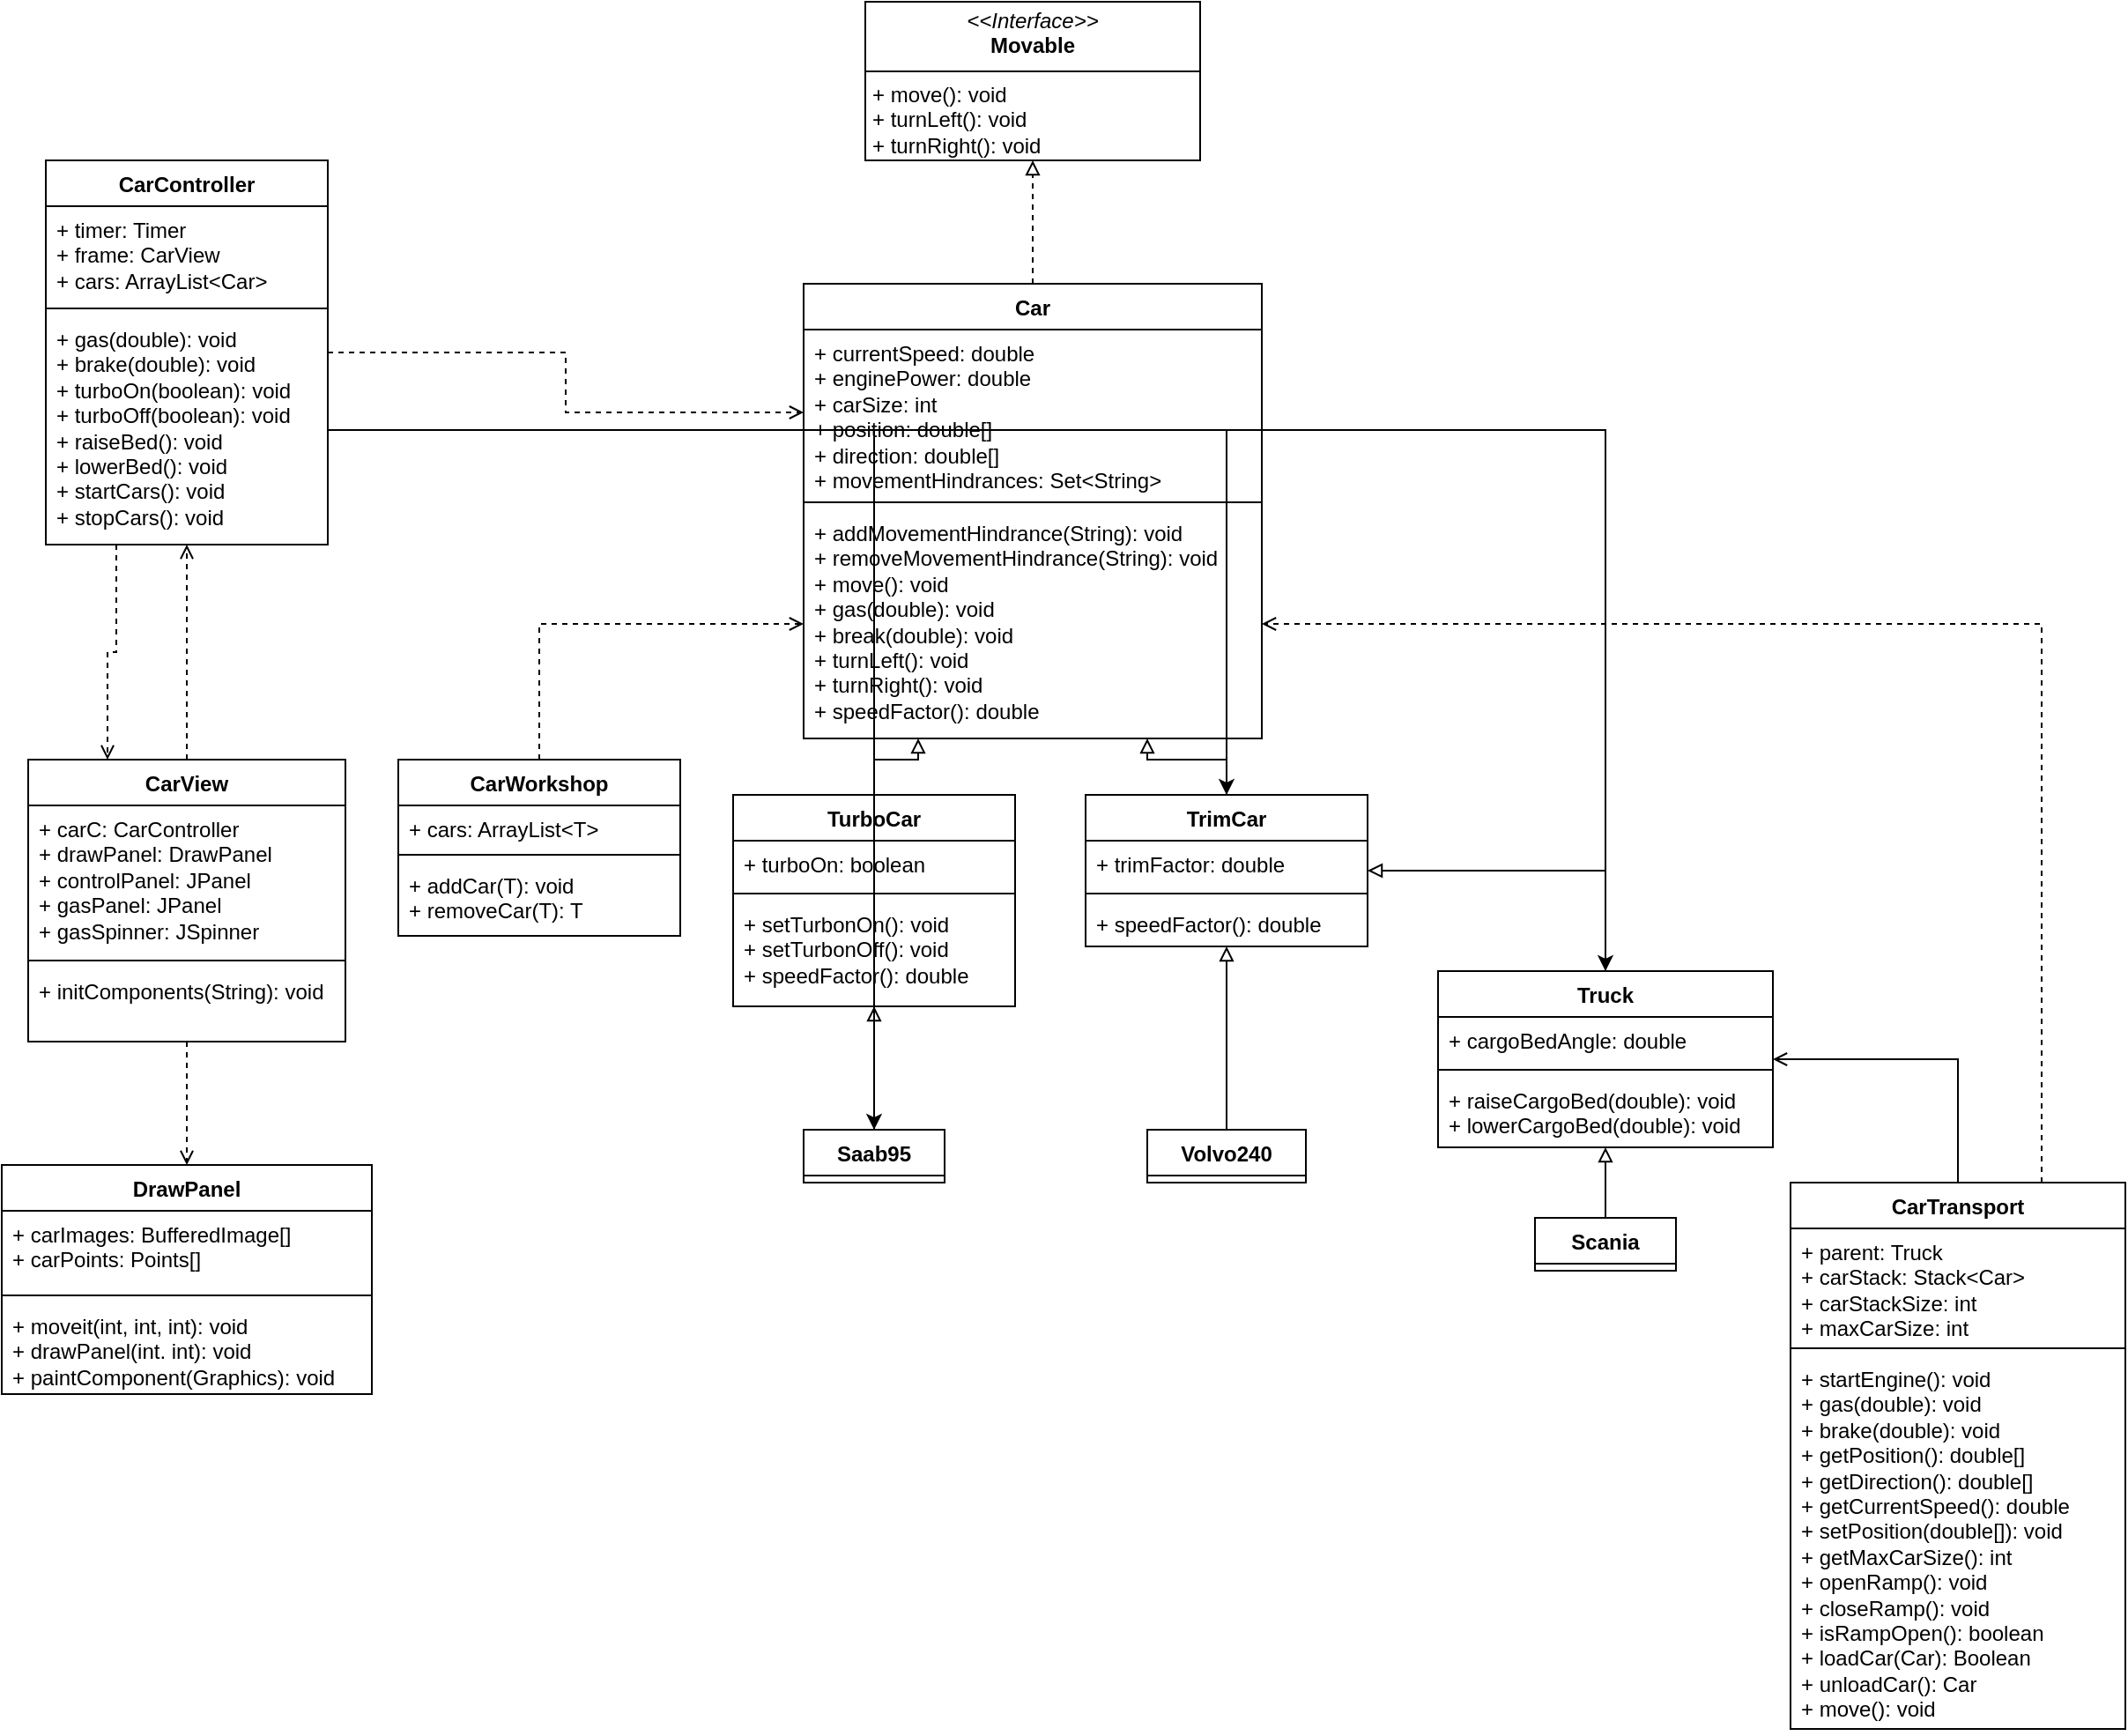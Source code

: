 <mxfile version="26.0.14">
  <diagram name="Page-1" id="e7e014a7-5840-1c2e-5031-d8a46d1fe8dd">
    <mxGraphModel dx="3218" dy="1955" grid="1" gridSize="10" guides="1" tooltips="1" connect="1" arrows="1" fold="1" page="1" pageScale="1" pageWidth="1169" pageHeight="826" background="none" math="0" shadow="0">
      <root>
        <mxCell id="0" />
        <mxCell id="1" parent="0" />
        <mxCell id="U5L8bIT946rRlEJdHNtD-132" style="edgeStyle=orthogonalEdgeStyle;rounded=0;orthogonalLoop=1;jettySize=auto;html=1;exitX=0.5;exitY=0;exitDx=0;exitDy=0;entryX=0.5;entryY=1;entryDx=0;entryDy=0;endArrow=block;endFill=0;dashed=1;" parent="1" source="U5L8bIT946rRlEJdHNtD-73" target="U5L8bIT946rRlEJdHNtD-166" edge="1">
          <mxGeometry relative="1" as="geometry">
            <mxPoint x="570" y="-180" as="targetPoint" />
          </mxGeometry>
        </mxCell>
        <mxCell id="U5L8bIT946rRlEJdHNtD-73" value="Car" style="swimlane;fontStyle=1;align=center;verticalAlign=top;childLayout=stackLayout;horizontal=1;startSize=26;horizontalStack=0;resizeParent=1;resizeParentMax=0;resizeLast=0;collapsible=1;marginBottom=0;whiteSpace=wrap;html=1;" parent="1" vertex="1">
          <mxGeometry x="440" y="-30" width="260" height="258" as="geometry" />
        </mxCell>
        <mxCell id="U5L8bIT946rRlEJdHNtD-74" value="&lt;div&gt;+ currentSpeed: double&lt;/div&gt;&lt;div&gt;+ enginePower: double&lt;/div&gt;&lt;div&gt;+ carSize: int&lt;div&gt;&lt;/div&gt;&lt;div&gt;+ position: double[]&lt;/div&gt;&lt;div&gt;+ direction: double[]&lt;div&gt;+ movementHindrances: Set&amp;lt;String&amp;gt;&lt;/div&gt;&lt;/div&gt;&lt;/div&gt;" style="text;strokeColor=none;fillColor=none;align=left;verticalAlign=top;spacingLeft=4;spacingRight=4;overflow=hidden;rotatable=0;points=[[0,0.5],[1,0.5]];portConstraint=eastwest;whiteSpace=wrap;html=1;" parent="U5L8bIT946rRlEJdHNtD-73" vertex="1">
          <mxGeometry y="26" width="260" height="94" as="geometry" />
        </mxCell>
        <mxCell id="U5L8bIT946rRlEJdHNtD-75" value="" style="line;strokeWidth=1;fillColor=none;align=left;verticalAlign=middle;spacingTop=-1;spacingLeft=3;spacingRight=3;rotatable=0;labelPosition=right;points=[];portConstraint=eastwest;strokeColor=inherit;" parent="U5L8bIT946rRlEJdHNtD-73" vertex="1">
          <mxGeometry y="120" width="260" height="8" as="geometry" />
        </mxCell>
        <mxCell id="U5L8bIT946rRlEJdHNtD-76" value="&lt;div&gt;+ addMovementHindrance(String): void&lt;/div&gt;&lt;div&gt;&lt;div&gt;+ removeMovementHindrance(String): void&lt;br&gt;&lt;div&gt;+ move(): void&lt;/div&gt;&lt;div&gt;&lt;div&gt;+ gas(double): void&lt;/div&gt;&lt;div&gt;&lt;div&gt;+ break(double): void&lt;/div&gt;&lt;div&gt;+ turnLeft(): void&lt;/div&gt;&lt;div&gt;+ turnRight(): void&lt;/div&gt;&lt;/div&gt;+ speedFactor(): double&lt;/div&gt;&lt;/div&gt;&lt;/div&gt;" style="text;strokeColor=none;fillColor=none;align=left;verticalAlign=top;spacingLeft=4;spacingRight=4;overflow=hidden;rotatable=0;points=[[0,0.5],[1,0.5]];portConstraint=eastwest;whiteSpace=wrap;html=1;" parent="U5L8bIT946rRlEJdHNtD-73" vertex="1">
          <mxGeometry y="128" width="260" height="130" as="geometry" />
        </mxCell>
        <mxCell id="U5L8bIT946rRlEJdHNtD-144" style="edgeStyle=orthogonalEdgeStyle;rounded=0;orthogonalLoop=1;jettySize=auto;html=1;exitX=1;exitY=0.5;exitDx=0;exitDy=0;entryX=0;entryY=0.5;entryDx=0;entryDy=0;endArrow=open;endFill=0;dashed=1;" parent="1" source="U5L8bIT946rRlEJdHNtD-78" target="U5L8bIT946rRlEJdHNtD-74" edge="1">
          <mxGeometry relative="1" as="geometry" />
        </mxCell>
        <mxCell id="gGL1FDJAf9ieCwToNdoj-5" style="edgeStyle=orthogonalEdgeStyle;rounded=0;orthogonalLoop=1;jettySize=auto;html=1;exitX=0.25;exitY=1;exitDx=0;exitDy=0;entryX=0.25;entryY=0;entryDx=0;entryDy=0;dashed=1;endArrow=open;endFill=0;" edge="1" parent="1" source="U5L8bIT946rRlEJdHNtD-78" target="U5L8bIT946rRlEJdHNtD-90">
          <mxGeometry relative="1" as="geometry" />
        </mxCell>
        <mxCell id="U5L8bIT946rRlEJdHNtD-78" value="&lt;div&gt;CarController&lt;/div&gt;" style="swimlane;fontStyle=1;align=center;verticalAlign=top;childLayout=stackLayout;horizontal=1;startSize=26;horizontalStack=0;resizeParent=1;resizeParentMax=0;resizeLast=0;collapsible=1;marginBottom=0;whiteSpace=wrap;html=1;" parent="1" vertex="1">
          <mxGeometry x="10" y="-100" width="160" height="218" as="geometry" />
        </mxCell>
        <mxCell id="U5L8bIT946rRlEJdHNtD-79" value="&lt;div&gt;+ timer: Timer&lt;/div&gt;&lt;div&gt;+ frame: CarView&lt;/div&gt;&lt;div&gt;+ cars: ArrayList&amp;lt;Car&amp;gt;&lt;/div&gt;" style="text;strokeColor=none;fillColor=none;align=left;verticalAlign=top;spacingLeft=4;spacingRight=4;overflow=hidden;rotatable=0;points=[[0,0.5],[1,0.5]];portConstraint=eastwest;whiteSpace=wrap;html=1;" parent="U5L8bIT946rRlEJdHNtD-78" vertex="1">
          <mxGeometry y="26" width="160" height="54" as="geometry" />
        </mxCell>
        <mxCell id="U5L8bIT946rRlEJdHNtD-80" value="" style="line;strokeWidth=1;fillColor=none;align=left;verticalAlign=middle;spacingTop=-1;spacingLeft=3;spacingRight=3;rotatable=0;labelPosition=right;points=[];portConstraint=eastwest;strokeColor=inherit;" parent="U5L8bIT946rRlEJdHNtD-78" vertex="1">
          <mxGeometry y="80" width="160" height="8" as="geometry" />
        </mxCell>
        <mxCell id="U5L8bIT946rRlEJdHNtD-81" value="&lt;div&gt;+ gas(double): void&lt;/div&gt;&lt;div&gt;+ brake(double): void&lt;/div&gt;&lt;div&gt;+ turboOn(boolean): void&lt;/div&gt;&lt;div&gt;+ turboOff(boolean): void&lt;/div&gt;&lt;div&gt;+ raiseBed(): void&lt;/div&gt;&lt;div&gt;+ lowerBed(): void&lt;/div&gt;&lt;div&gt;+ startCars(): void&lt;/div&gt;&lt;div&gt;+ stopCars(): void&lt;/div&gt;" style="text;strokeColor=none;fillColor=none;align=left;verticalAlign=top;spacingLeft=4;spacingRight=4;overflow=hidden;rotatable=0;points=[[0,0.5],[1,0.5]];portConstraint=eastwest;whiteSpace=wrap;html=1;" parent="U5L8bIT946rRlEJdHNtD-78" vertex="1">
          <mxGeometry y="88" width="160" height="130" as="geometry" />
        </mxCell>
        <mxCell id="U5L8bIT946rRlEJdHNtD-142" style="edgeStyle=orthogonalEdgeStyle;rounded=0;orthogonalLoop=1;jettySize=auto;html=1;exitX=0.5;exitY=0;exitDx=0;exitDy=0;entryX=1;entryY=0.5;entryDx=0;entryDy=0;endArrow=open;endFill=0;" parent="1" source="U5L8bIT946rRlEJdHNtD-86" target="U5L8bIT946rRlEJdHNtD-134" edge="1">
          <mxGeometry relative="1" as="geometry" />
        </mxCell>
        <mxCell id="U5L8bIT946rRlEJdHNtD-146" style="edgeStyle=orthogonalEdgeStyle;rounded=0;orthogonalLoop=1;jettySize=auto;html=1;exitX=0.75;exitY=0;exitDx=0;exitDy=0;entryX=1;entryY=0.5;entryDx=0;entryDy=0;endArrow=open;endFill=0;dashed=1;" parent="1" source="U5L8bIT946rRlEJdHNtD-86" target="U5L8bIT946rRlEJdHNtD-76" edge="1">
          <mxGeometry relative="1" as="geometry" />
        </mxCell>
        <mxCell id="U5L8bIT946rRlEJdHNtD-86" value="CarTransport" style="swimlane;fontStyle=1;align=center;verticalAlign=top;childLayout=stackLayout;horizontal=1;startSize=26;horizontalStack=0;resizeParent=1;resizeParentMax=0;resizeLast=0;collapsible=1;marginBottom=0;whiteSpace=wrap;html=1;" parent="1" vertex="1">
          <mxGeometry x="1000" y="480" width="190" height="310" as="geometry" />
        </mxCell>
        <mxCell id="U5L8bIT946rRlEJdHNtD-87" value="&lt;div&gt;+ parent: Truck&lt;/div&gt;&lt;div&gt;+ carStack: Stack&amp;lt;Car&amp;gt;&lt;/div&gt;&lt;div&gt;+ carStackSize: int&lt;/div&gt;&lt;div&gt;+ maxCarSize: int&lt;/div&gt;" style="text;strokeColor=none;fillColor=none;align=left;verticalAlign=top;spacingLeft=4;spacingRight=4;overflow=hidden;rotatable=0;points=[[0,0.5],[1,0.5]];portConstraint=eastwest;whiteSpace=wrap;html=1;" parent="U5L8bIT946rRlEJdHNtD-86" vertex="1">
          <mxGeometry y="26" width="190" height="64" as="geometry" />
        </mxCell>
        <mxCell id="U5L8bIT946rRlEJdHNtD-88" value="" style="line;strokeWidth=1;fillColor=none;align=left;verticalAlign=middle;spacingTop=-1;spacingLeft=3;spacingRight=3;rotatable=0;labelPosition=right;points=[];portConstraint=eastwest;strokeColor=inherit;" parent="U5L8bIT946rRlEJdHNtD-86" vertex="1">
          <mxGeometry y="90" width="190" height="8" as="geometry" />
        </mxCell>
        <mxCell id="U5L8bIT946rRlEJdHNtD-89" value="&lt;div&gt;+ startEngine(): void&lt;/div&gt;&lt;div&gt;+ gas(double): void&lt;/div&gt;&lt;div&gt;+ brake(double): void&lt;/div&gt;&lt;div&gt;+ getPosition(): double[]&lt;/div&gt;&lt;div&gt;&lt;div&gt;&lt;/div&gt;&lt;div&gt;+ getDirection(): double[]&lt;/div&gt;&lt;div&gt;&lt;div&gt;&lt;/div&gt;&lt;div&gt;+ getCurrentSpeed(): double&lt;/div&gt;&lt;div&gt;&lt;div&gt;&lt;/div&gt;&lt;div&gt;+ setPosition(double[]): void&lt;/div&gt;+ getMaxCarSize(): int&lt;/div&gt;&lt;div&gt;+ openRamp(): void&lt;/div&gt;&lt;div&gt;+ closeRamp(): void&lt;/div&gt;&lt;div&gt;+ isRampOpen(): boolean&lt;/div&gt;&lt;div&gt;+ loadCar(Car): Boolean&lt;/div&gt;&lt;div&gt;+ unloadCar(): Car&lt;/div&gt;&lt;div&gt;+ move(): void&lt;/div&gt;&lt;/div&gt;&lt;/div&gt;" style="text;strokeColor=none;fillColor=none;align=left;verticalAlign=top;spacingLeft=4;spacingRight=4;overflow=hidden;rotatable=0;points=[[0,0.5],[1,0.5]];portConstraint=eastwest;whiteSpace=wrap;html=1;" parent="U5L8bIT946rRlEJdHNtD-86" vertex="1">
          <mxGeometry y="98" width="190" height="212" as="geometry" />
        </mxCell>
        <mxCell id="U5L8bIT946rRlEJdHNtD-145" style="edgeStyle=orthogonalEdgeStyle;rounded=0;orthogonalLoop=1;jettySize=auto;html=1;exitX=0.5;exitY=0;exitDx=0;exitDy=0;entryX=0.5;entryY=1;entryDx=0;entryDy=0;endArrow=open;endFill=0;dashed=1;" parent="1" source="U5L8bIT946rRlEJdHNtD-90" target="U5L8bIT946rRlEJdHNtD-78" edge="1">
          <mxGeometry relative="1" as="geometry" />
        </mxCell>
        <mxCell id="gGL1FDJAf9ieCwToNdoj-7" style="edgeStyle=orthogonalEdgeStyle;rounded=0;orthogonalLoop=1;jettySize=auto;html=1;dashed=1;endArrow=open;endFill=0;" edge="1" parent="1" source="U5L8bIT946rRlEJdHNtD-90" target="U5L8bIT946rRlEJdHNtD-98">
          <mxGeometry relative="1" as="geometry" />
        </mxCell>
        <mxCell id="U5L8bIT946rRlEJdHNtD-90" value="CarView" style="swimlane;fontStyle=1;align=center;verticalAlign=top;childLayout=stackLayout;horizontal=1;startSize=26;horizontalStack=0;resizeParent=1;resizeParentMax=0;resizeLast=0;collapsible=1;marginBottom=0;whiteSpace=wrap;html=1;" parent="1" vertex="1">
          <mxGeometry y="240" width="180" height="160" as="geometry" />
        </mxCell>
        <mxCell id="U5L8bIT946rRlEJdHNtD-91" value="&lt;div&gt;+ carC: CarController&lt;/div&gt;&lt;div&gt;+ drawPanel: DrawPanel&lt;/div&gt;&lt;div&gt;+ controlPanel: JPanel&lt;/div&gt;&lt;div&gt;&lt;div&gt;+ gasPanel: JPanel&lt;/div&gt;&lt;div&gt;&lt;div&gt;+ gasSpinner: JSpinner&lt;/div&gt;&lt;br&gt;&lt;/div&gt;&lt;/div&gt;" style="text;strokeColor=none;fillColor=none;align=left;verticalAlign=top;spacingLeft=4;spacingRight=4;overflow=hidden;rotatable=0;points=[[0,0.5],[1,0.5]];portConstraint=eastwest;whiteSpace=wrap;html=1;" parent="U5L8bIT946rRlEJdHNtD-90" vertex="1">
          <mxGeometry y="26" width="180" height="84" as="geometry" />
        </mxCell>
        <mxCell id="U5L8bIT946rRlEJdHNtD-92" value="" style="line;strokeWidth=1;fillColor=none;align=left;verticalAlign=middle;spacingTop=-1;spacingLeft=3;spacingRight=3;rotatable=0;labelPosition=right;points=[];portConstraint=eastwest;strokeColor=inherit;" parent="U5L8bIT946rRlEJdHNtD-90" vertex="1">
          <mxGeometry y="110" width="180" height="8" as="geometry" />
        </mxCell>
        <mxCell id="U5L8bIT946rRlEJdHNtD-93" value="&lt;div&gt;+ initComponents(String): void&lt;/div&gt;" style="text;strokeColor=none;fillColor=none;align=left;verticalAlign=top;spacingLeft=4;spacingRight=4;overflow=hidden;rotatable=0;points=[[0,0.5],[1,0.5]];portConstraint=eastwest;whiteSpace=wrap;html=1;" parent="U5L8bIT946rRlEJdHNtD-90" vertex="1">
          <mxGeometry y="118" width="180" height="42" as="geometry" />
        </mxCell>
        <mxCell id="U5L8bIT946rRlEJdHNtD-143" style="edgeStyle=orthogonalEdgeStyle;rounded=0;orthogonalLoop=1;jettySize=auto;html=1;exitX=0.5;exitY=0;exitDx=0;exitDy=0;entryX=0;entryY=0.5;entryDx=0;entryDy=0;endArrow=open;endFill=0;dashed=1;" parent="1" source="U5L8bIT946rRlEJdHNtD-94" target="U5L8bIT946rRlEJdHNtD-76" edge="1">
          <mxGeometry relative="1" as="geometry">
            <mxPoint x="480" y="180" as="targetPoint" />
          </mxGeometry>
        </mxCell>
        <mxCell id="U5L8bIT946rRlEJdHNtD-94" value="CarWorkshop" style="swimlane;fontStyle=1;align=center;verticalAlign=top;childLayout=stackLayout;horizontal=1;startSize=26;horizontalStack=0;resizeParent=1;resizeParentMax=0;resizeLast=0;collapsible=1;marginBottom=0;whiteSpace=wrap;html=1;" parent="1" vertex="1">
          <mxGeometry x="210" y="240" width="160" height="100" as="geometry" />
        </mxCell>
        <mxCell id="U5L8bIT946rRlEJdHNtD-95" value="&lt;div&gt;+ cars: ArrayList&amp;lt;T&amp;gt;&lt;/div&gt;" style="text;strokeColor=none;fillColor=none;align=left;verticalAlign=top;spacingLeft=4;spacingRight=4;overflow=hidden;rotatable=0;points=[[0,0.5],[1,0.5]];portConstraint=eastwest;whiteSpace=wrap;html=1;" parent="U5L8bIT946rRlEJdHNtD-94" vertex="1">
          <mxGeometry y="26" width="160" height="24" as="geometry" />
        </mxCell>
        <mxCell id="U5L8bIT946rRlEJdHNtD-96" value="" style="line;strokeWidth=1;fillColor=none;align=left;verticalAlign=middle;spacingTop=-1;spacingLeft=3;spacingRight=3;rotatable=0;labelPosition=right;points=[];portConstraint=eastwest;strokeColor=inherit;" parent="U5L8bIT946rRlEJdHNtD-94" vertex="1">
          <mxGeometry y="50" width="160" height="8" as="geometry" />
        </mxCell>
        <mxCell id="U5L8bIT946rRlEJdHNtD-97" value="&lt;div&gt;+ addCar(T): void&lt;/div&gt;&lt;div&gt;+ removeCar(T): T&lt;/div&gt;" style="text;strokeColor=none;fillColor=none;align=left;verticalAlign=top;spacingLeft=4;spacingRight=4;overflow=hidden;rotatable=0;points=[[0,0.5],[1,0.5]];portConstraint=eastwest;whiteSpace=wrap;html=1;" parent="U5L8bIT946rRlEJdHNtD-94" vertex="1">
          <mxGeometry y="58" width="160" height="42" as="geometry" />
        </mxCell>
        <mxCell id="U5L8bIT946rRlEJdHNtD-98" value="DrawPanel" style="swimlane;fontStyle=1;align=center;verticalAlign=top;childLayout=stackLayout;horizontal=1;startSize=26;horizontalStack=0;resizeParent=1;resizeParentMax=0;resizeLast=0;collapsible=1;marginBottom=0;whiteSpace=wrap;html=1;" parent="1" vertex="1">
          <mxGeometry x="-15" y="470" width="210" height="130" as="geometry" />
        </mxCell>
        <mxCell id="U5L8bIT946rRlEJdHNtD-99" value="&lt;div&gt;+ carImages: BufferedImage[]&lt;/div&gt;&lt;div&gt;+ carPoints: Points[]&lt;/div&gt;" style="text;strokeColor=none;fillColor=none;align=left;verticalAlign=top;spacingLeft=4;spacingRight=4;overflow=hidden;rotatable=0;points=[[0,0.5],[1,0.5]];portConstraint=eastwest;whiteSpace=wrap;html=1;" parent="U5L8bIT946rRlEJdHNtD-98" vertex="1">
          <mxGeometry y="26" width="210" height="44" as="geometry" />
        </mxCell>
        <mxCell id="U5L8bIT946rRlEJdHNtD-100" value="" style="line;strokeWidth=1;fillColor=none;align=left;verticalAlign=middle;spacingTop=-1;spacingLeft=3;spacingRight=3;rotatable=0;labelPosition=right;points=[];portConstraint=eastwest;strokeColor=inherit;" parent="U5L8bIT946rRlEJdHNtD-98" vertex="1">
          <mxGeometry y="70" width="210" height="8" as="geometry" />
        </mxCell>
        <mxCell id="U5L8bIT946rRlEJdHNtD-101" value="&lt;div&gt;+ moveit(int, int, int): void&lt;/div&gt;&lt;div&gt;+ drawPanel(int. int): void&lt;/div&gt;&lt;div&gt;+ paintComponent(Graphics): void&lt;/div&gt;" style="text;strokeColor=none;fillColor=none;align=left;verticalAlign=top;spacingLeft=4;spacingRight=4;overflow=hidden;rotatable=0;points=[[0,0.5],[1,0.5]];portConstraint=eastwest;whiteSpace=wrap;html=1;" parent="U5L8bIT946rRlEJdHNtD-98" vertex="1">
          <mxGeometry y="78" width="210" height="52" as="geometry" />
        </mxCell>
        <mxCell id="U5L8bIT946rRlEJdHNtD-130" style="edgeStyle=orthogonalEdgeStyle;rounded=0;orthogonalLoop=1;jettySize=auto;html=1;exitX=0.5;exitY=0;exitDx=0;exitDy=0;entryX=0.5;entryY=1;entryDx=0;entryDy=0;endArrow=block;endFill=0;" parent="1" source="U5L8bIT946rRlEJdHNtD-103" target="U5L8bIT946rRlEJdHNtD-115" edge="1">
          <mxGeometry relative="1" as="geometry" />
        </mxCell>
        <mxCell id="U5L8bIT946rRlEJdHNtD-103" value="Saab95" style="swimlane;fontStyle=1;align=center;verticalAlign=top;childLayout=stackLayout;horizontal=1;startSize=26;horizontalStack=0;resizeParent=1;resizeParentMax=0;resizeLast=0;collapsible=1;marginBottom=0;whiteSpace=wrap;html=1;" parent="1" vertex="1" collapsed="1">
          <mxGeometry x="440" y="450" width="80" height="30" as="geometry">
            <mxRectangle x="400" y="360" width="160" height="86" as="alternateBounds" />
          </mxGeometry>
        </mxCell>
        <mxCell id="U5L8bIT946rRlEJdHNtD-104" value="+ field: type" style="text;strokeColor=none;fillColor=none;align=left;verticalAlign=top;spacingLeft=4;spacingRight=4;overflow=hidden;rotatable=0;points=[[0,0.5],[1,0.5]];portConstraint=eastwest;whiteSpace=wrap;html=1;" parent="U5L8bIT946rRlEJdHNtD-103" vertex="1">
          <mxGeometry y="26" width="160" height="26" as="geometry" />
        </mxCell>
        <mxCell id="U5L8bIT946rRlEJdHNtD-105" value="" style="line;strokeWidth=1;fillColor=none;align=left;verticalAlign=middle;spacingTop=-1;spacingLeft=3;spacingRight=3;rotatable=0;labelPosition=right;points=[];portConstraint=eastwest;strokeColor=inherit;" parent="U5L8bIT946rRlEJdHNtD-103" vertex="1">
          <mxGeometry y="52" width="160" height="8" as="geometry" />
        </mxCell>
        <mxCell id="U5L8bIT946rRlEJdHNtD-106" value="+ method(type): type" style="text;strokeColor=none;fillColor=none;align=left;verticalAlign=top;spacingLeft=4;spacingRight=4;overflow=hidden;rotatable=0;points=[[0,0.5],[1,0.5]];portConstraint=eastwest;whiteSpace=wrap;html=1;" parent="U5L8bIT946rRlEJdHNtD-103" vertex="1">
          <mxGeometry y="60" width="160" height="26" as="geometry" />
        </mxCell>
        <mxCell id="U5L8bIT946rRlEJdHNtD-140" style="edgeStyle=orthogonalEdgeStyle;rounded=0;orthogonalLoop=1;jettySize=auto;html=1;exitX=0.5;exitY=0;exitDx=0;exitDy=0;entryX=0.5;entryY=1;entryDx=0;entryDy=0;endArrow=block;endFill=0;" parent="1" source="U5L8bIT946rRlEJdHNtD-107" target="U5L8bIT946rRlEJdHNtD-134" edge="1">
          <mxGeometry relative="1" as="geometry" />
        </mxCell>
        <mxCell id="U5L8bIT946rRlEJdHNtD-107" value="Scania" style="swimlane;fontStyle=1;align=center;verticalAlign=top;childLayout=stackLayout;horizontal=1;startSize=26;horizontalStack=0;resizeParent=1;resizeParentMax=0;resizeLast=0;collapsible=1;marginBottom=0;whiteSpace=wrap;html=1;" parent="1" vertex="1" collapsed="1">
          <mxGeometry x="855" y="500" width="80" height="30" as="geometry">
            <mxRectangle x="800" y="480" width="160" height="86" as="alternateBounds" />
          </mxGeometry>
        </mxCell>
        <mxCell id="U5L8bIT946rRlEJdHNtD-108" value="+ field: type" style="text;strokeColor=none;fillColor=none;align=left;verticalAlign=top;spacingLeft=4;spacingRight=4;overflow=hidden;rotatable=0;points=[[0,0.5],[1,0.5]];portConstraint=eastwest;whiteSpace=wrap;html=1;" parent="U5L8bIT946rRlEJdHNtD-107" vertex="1">
          <mxGeometry y="26" width="160" height="26" as="geometry" />
        </mxCell>
        <mxCell id="U5L8bIT946rRlEJdHNtD-109" value="" style="line;strokeWidth=1;fillColor=none;align=left;verticalAlign=middle;spacingTop=-1;spacingLeft=3;spacingRight=3;rotatable=0;labelPosition=right;points=[];portConstraint=eastwest;strokeColor=inherit;" parent="U5L8bIT946rRlEJdHNtD-107" vertex="1">
          <mxGeometry y="52" width="160" height="8" as="geometry" />
        </mxCell>
        <mxCell id="U5L8bIT946rRlEJdHNtD-110" value="+ method(type): type" style="text;strokeColor=none;fillColor=none;align=left;verticalAlign=top;spacingLeft=4;spacingRight=4;overflow=hidden;rotatable=0;points=[[0,0.5],[1,0.5]];portConstraint=eastwest;whiteSpace=wrap;html=1;" parent="U5L8bIT946rRlEJdHNtD-107" vertex="1">
          <mxGeometry y="60" width="160" height="26" as="geometry" />
        </mxCell>
        <mxCell id="U5L8bIT946rRlEJdHNtD-128" style="edgeStyle=orthogonalEdgeStyle;rounded=0;orthogonalLoop=1;jettySize=auto;html=1;exitX=0.5;exitY=0;exitDx=0;exitDy=0;entryX=0.75;entryY=1;entryDx=0;entryDy=0;endArrow=block;endFill=0;" parent="1" source="U5L8bIT946rRlEJdHNtD-111" target="U5L8bIT946rRlEJdHNtD-73" edge="1">
          <mxGeometry relative="1" as="geometry" />
        </mxCell>
        <mxCell id="U5L8bIT946rRlEJdHNtD-111" value="TrimCar" style="swimlane;fontStyle=1;align=center;verticalAlign=top;childLayout=stackLayout;horizontal=1;startSize=26;horizontalStack=0;resizeParent=1;resizeParentMax=0;resizeLast=0;collapsible=1;marginBottom=0;whiteSpace=wrap;html=1;" parent="1" vertex="1">
          <mxGeometry x="600" y="260" width="160" height="86" as="geometry" />
        </mxCell>
        <mxCell id="U5L8bIT946rRlEJdHNtD-112" value="+ trimFactor: double" style="text;strokeColor=none;fillColor=none;align=left;verticalAlign=top;spacingLeft=4;spacingRight=4;overflow=hidden;rotatable=0;points=[[0,0.5],[1,0.5]];portConstraint=eastwest;whiteSpace=wrap;html=1;" parent="U5L8bIT946rRlEJdHNtD-111" vertex="1">
          <mxGeometry y="26" width="160" height="26" as="geometry" />
        </mxCell>
        <mxCell id="U5L8bIT946rRlEJdHNtD-113" value="" style="line;strokeWidth=1;fillColor=none;align=left;verticalAlign=middle;spacingTop=-1;spacingLeft=3;spacingRight=3;rotatable=0;labelPosition=right;points=[];portConstraint=eastwest;strokeColor=inherit;" parent="U5L8bIT946rRlEJdHNtD-111" vertex="1">
          <mxGeometry y="52" width="160" height="8" as="geometry" />
        </mxCell>
        <mxCell id="U5L8bIT946rRlEJdHNtD-114" value="+ speedFactor(): double" style="text;strokeColor=none;fillColor=none;align=left;verticalAlign=top;spacingLeft=4;spacingRight=4;overflow=hidden;rotatable=0;points=[[0,0.5],[1,0.5]];portConstraint=eastwest;whiteSpace=wrap;html=1;" parent="U5L8bIT946rRlEJdHNtD-111" vertex="1">
          <mxGeometry y="60" width="160" height="26" as="geometry" />
        </mxCell>
        <mxCell id="U5L8bIT946rRlEJdHNtD-129" style="edgeStyle=orthogonalEdgeStyle;rounded=0;orthogonalLoop=1;jettySize=auto;html=1;exitX=0.5;exitY=0;exitDx=0;exitDy=0;entryX=0.25;entryY=1;entryDx=0;entryDy=0;endArrow=block;endFill=0;" parent="1" source="U5L8bIT946rRlEJdHNtD-115" target="U5L8bIT946rRlEJdHNtD-73" edge="1">
          <mxGeometry relative="1" as="geometry" />
        </mxCell>
        <mxCell id="U5L8bIT946rRlEJdHNtD-115" value="TurboCar" style="swimlane;fontStyle=1;align=center;verticalAlign=top;childLayout=stackLayout;horizontal=1;startSize=26;horizontalStack=0;resizeParent=1;resizeParentMax=0;resizeLast=0;collapsible=1;marginBottom=0;whiteSpace=wrap;html=1;" parent="1" vertex="1">
          <mxGeometry x="400" y="260" width="160" height="120" as="geometry" />
        </mxCell>
        <mxCell id="U5L8bIT946rRlEJdHNtD-116" value="+ turboOn: boolean" style="text;strokeColor=none;fillColor=none;align=left;verticalAlign=top;spacingLeft=4;spacingRight=4;overflow=hidden;rotatable=0;points=[[0,0.5],[1,0.5]];portConstraint=eastwest;whiteSpace=wrap;html=1;" parent="U5L8bIT946rRlEJdHNtD-115" vertex="1">
          <mxGeometry y="26" width="160" height="26" as="geometry" />
        </mxCell>
        <mxCell id="U5L8bIT946rRlEJdHNtD-117" value="" style="line;strokeWidth=1;fillColor=none;align=left;verticalAlign=middle;spacingTop=-1;spacingLeft=3;spacingRight=3;rotatable=0;labelPosition=right;points=[];portConstraint=eastwest;strokeColor=inherit;" parent="U5L8bIT946rRlEJdHNtD-115" vertex="1">
          <mxGeometry y="52" width="160" height="8" as="geometry" />
        </mxCell>
        <mxCell id="U5L8bIT946rRlEJdHNtD-118" value="&lt;div&gt;+ setTurbonOn(): void&lt;/div&gt;&lt;div&gt;+ setTurbonOff(): void&lt;/div&gt;&lt;div&gt;+ speedFactor(): double&lt;/div&gt;" style="text;strokeColor=none;fillColor=none;align=left;verticalAlign=top;spacingLeft=4;spacingRight=4;overflow=hidden;rotatable=0;points=[[0,0.5],[1,0.5]];portConstraint=eastwest;whiteSpace=wrap;html=1;" parent="U5L8bIT946rRlEJdHNtD-115" vertex="1">
          <mxGeometry y="60" width="160" height="60" as="geometry" />
        </mxCell>
        <mxCell id="U5L8bIT946rRlEJdHNtD-133" style="edgeStyle=orthogonalEdgeStyle;rounded=0;orthogonalLoop=1;jettySize=auto;html=1;exitX=0.5;exitY=0;exitDx=0;exitDy=0;entryX=0.5;entryY=1;entryDx=0;entryDy=0;endArrow=block;endFill=0;" parent="1" source="U5L8bIT946rRlEJdHNtD-119" target="U5L8bIT946rRlEJdHNtD-111" edge="1">
          <mxGeometry relative="1" as="geometry">
            <mxPoint x="690" y="340" as="targetPoint" />
          </mxGeometry>
        </mxCell>
        <mxCell id="U5L8bIT946rRlEJdHNtD-119" value="Volvo240" style="swimlane;fontStyle=1;align=center;verticalAlign=top;childLayout=stackLayout;horizontal=1;startSize=26;horizontalStack=0;resizeParent=1;resizeParentMax=0;resizeLast=0;collapsible=1;marginBottom=0;whiteSpace=wrap;html=1;" parent="1" vertex="1" collapsed="1">
          <mxGeometry x="635" y="450" width="90" height="30" as="geometry">
            <mxRectangle x="600" y="360" width="160" height="86" as="alternateBounds" />
          </mxGeometry>
        </mxCell>
        <mxCell id="U5L8bIT946rRlEJdHNtD-120" value="+ field: type" style="text;strokeColor=none;fillColor=none;align=left;verticalAlign=top;spacingLeft=4;spacingRight=4;overflow=hidden;rotatable=0;points=[[0,0.5],[1,0.5]];portConstraint=eastwest;whiteSpace=wrap;html=1;" parent="U5L8bIT946rRlEJdHNtD-119" vertex="1">
          <mxGeometry y="26" width="160" height="26" as="geometry" />
        </mxCell>
        <mxCell id="U5L8bIT946rRlEJdHNtD-121" value="" style="line;strokeWidth=1;fillColor=none;align=left;verticalAlign=middle;spacingTop=-1;spacingLeft=3;spacingRight=3;rotatable=0;labelPosition=right;points=[];portConstraint=eastwest;strokeColor=inherit;" parent="U5L8bIT946rRlEJdHNtD-119" vertex="1">
          <mxGeometry y="52" width="160" height="8" as="geometry" />
        </mxCell>
        <mxCell id="U5L8bIT946rRlEJdHNtD-122" value="+ method(type): type" style="text;strokeColor=none;fillColor=none;align=left;verticalAlign=top;spacingLeft=4;spacingRight=4;overflow=hidden;rotatable=0;points=[[0,0.5],[1,0.5]];portConstraint=eastwest;whiteSpace=wrap;html=1;" parent="U5L8bIT946rRlEJdHNtD-119" vertex="1">
          <mxGeometry y="60" width="160" height="26" as="geometry" />
        </mxCell>
        <mxCell id="U5L8bIT946rRlEJdHNtD-141" style="edgeStyle=orthogonalEdgeStyle;rounded=0;orthogonalLoop=1;jettySize=auto;html=1;exitX=0.5;exitY=0;exitDx=0;exitDy=0;entryX=1;entryY=0.5;entryDx=0;entryDy=0;endArrow=block;endFill=0;" parent="1" source="U5L8bIT946rRlEJdHNtD-134" target="U5L8bIT946rRlEJdHNtD-111" edge="1">
          <mxGeometry relative="1" as="geometry" />
        </mxCell>
        <mxCell id="U5L8bIT946rRlEJdHNtD-134" value="Truck" style="swimlane;fontStyle=1;align=center;verticalAlign=top;childLayout=stackLayout;horizontal=1;startSize=26;horizontalStack=0;resizeParent=1;resizeParentMax=0;resizeLast=0;collapsible=1;marginBottom=0;whiteSpace=wrap;html=1;" parent="1" vertex="1">
          <mxGeometry x="800" y="360" width="190" height="100" as="geometry" />
        </mxCell>
        <mxCell id="U5L8bIT946rRlEJdHNtD-135" value="+ cargoBedAngle: double&lt;span style=&quot;white-space: pre;&quot;&gt;&#x9;&lt;/span&gt;" style="text;strokeColor=none;fillColor=none;align=left;verticalAlign=top;spacingLeft=4;spacingRight=4;overflow=hidden;rotatable=0;points=[[0,0.5],[1,0.5]];portConstraint=eastwest;whiteSpace=wrap;html=1;" parent="U5L8bIT946rRlEJdHNtD-134" vertex="1">
          <mxGeometry y="26" width="190" height="26" as="geometry" />
        </mxCell>
        <mxCell id="U5L8bIT946rRlEJdHNtD-136" value="" style="line;strokeWidth=1;fillColor=none;align=left;verticalAlign=middle;spacingTop=-1;spacingLeft=3;spacingRight=3;rotatable=0;labelPosition=right;points=[];portConstraint=eastwest;strokeColor=inherit;" parent="U5L8bIT946rRlEJdHNtD-134" vertex="1">
          <mxGeometry y="52" width="190" height="8" as="geometry" />
        </mxCell>
        <mxCell id="U5L8bIT946rRlEJdHNtD-137" value="&lt;div&gt;+ raiseCargoBed(double): void&lt;br&gt;&lt;/div&gt;&lt;div&gt;+ lowerCargoBed(double): void&lt;/div&gt;" style="text;strokeColor=none;fillColor=none;align=left;verticalAlign=top;spacingLeft=4;spacingRight=4;overflow=hidden;rotatable=0;points=[[0,0.5],[1,0.5]];portConstraint=eastwest;whiteSpace=wrap;html=1;" parent="U5L8bIT946rRlEJdHNtD-134" vertex="1">
          <mxGeometry y="60" width="190" height="40" as="geometry" />
        </mxCell>
        <mxCell id="U5L8bIT946rRlEJdHNtD-166" value="&lt;p style=&quot;margin:0px;margin-top:4px;text-align:center;&quot;&gt;&lt;i&gt;&amp;lt;&amp;lt;Interface&amp;gt;&amp;gt;&lt;/i&gt;&lt;br&gt;&lt;b&gt;Movable&lt;/b&gt;&lt;/p&gt;&lt;hr size=&quot;1&quot; style=&quot;border-style:solid;&quot;&gt;&lt;p style=&quot;margin:0px;margin-left:4px;&quot;&gt;+ move(): void&lt;br&gt;+ turnLeft(): void&lt;br&gt;+ turnRight(): void&lt;/p&gt;" style="verticalAlign=top;align=left;overflow=fill;html=1;whiteSpace=wrap;" parent="1" vertex="1">
          <mxGeometry x="475" y="-190" width="190" height="90" as="geometry" />
        </mxCell>
        <mxCell id="gGL1FDJAf9ieCwToNdoj-8" style="edgeStyle=orthogonalEdgeStyle;rounded=0;orthogonalLoop=1;jettySize=auto;html=1;entryX=0.5;entryY=0;entryDx=0;entryDy=0;" edge="1" parent="1" source="U5L8bIT946rRlEJdHNtD-81" target="U5L8bIT946rRlEJdHNtD-103">
          <mxGeometry relative="1" as="geometry" />
        </mxCell>
        <mxCell id="gGL1FDJAf9ieCwToNdoj-9" style="edgeStyle=orthogonalEdgeStyle;rounded=0;orthogonalLoop=1;jettySize=auto;html=1;" edge="1" parent="1" source="U5L8bIT946rRlEJdHNtD-81" target="U5L8bIT946rRlEJdHNtD-111">
          <mxGeometry relative="1" as="geometry" />
        </mxCell>
        <mxCell id="gGL1FDJAf9ieCwToNdoj-10" style="edgeStyle=orthogonalEdgeStyle;rounded=0;orthogonalLoop=1;jettySize=auto;html=1;entryX=0.5;entryY=0;entryDx=0;entryDy=0;" edge="1" parent="1" source="U5L8bIT946rRlEJdHNtD-81" target="U5L8bIT946rRlEJdHNtD-134">
          <mxGeometry relative="1" as="geometry" />
        </mxCell>
      </root>
    </mxGraphModel>
  </diagram>
</mxfile>
